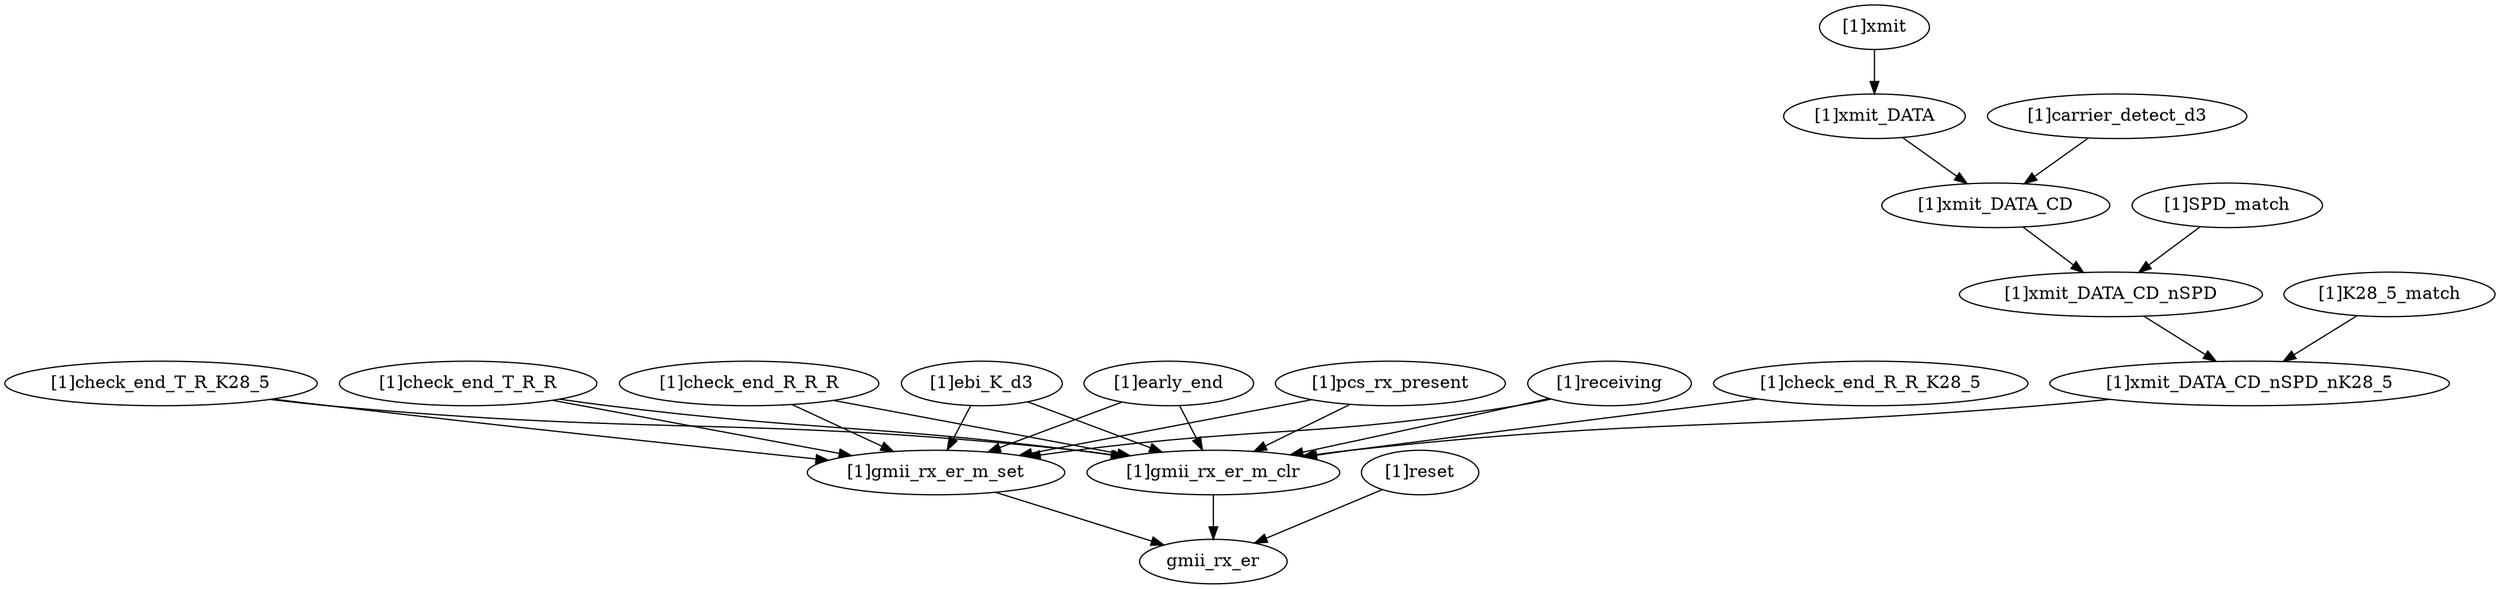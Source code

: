 strict digraph "" {
	"[1]check_end_R_R_R"	 [complexity=3,
		importance=0.0657887244887,
		rank=0.0219295748296];
	"[1]gmii_rx_er_m_clr"	 [complexity=1,
		importance=0.0299253932696,
		rank=0.0299253932696];
	"[1]check_end_R_R_R" -> "[1]gmii_rx_er_m_clr";
	"[1]gmii_rx_er_m_set"	 [complexity=1,
		importance=0.044289456628,
		rank=0.044289456628];
	"[1]check_end_R_R_R" -> "[1]gmii_rx_er_m_set";
	"[1]ebi_K_d3"	 [complexity=2,
		importance=0.034528168837,
		rank=0.0172640844185];
	"[1]ebi_K_d3" -> "[1]gmii_rx_er_m_clr";
	"[1]ebi_K_d3" -> "[1]gmii_rx_er_m_set";
	"[1]xmit_DATA_CD"	 [complexity=8,
		importance=0.0778932156046,
		rank=0.00973665195058];
	"[1]xmit_DATA_CD_nSPD"	 [complexity=5,
		importance=0.0711053528028,
		rank=0.0142210705606];
	"[1]xmit_DATA_CD" -> "[1]xmit_DATA_CD_nSPD";
	"[1]early_end"	 [complexity=2,
		importance=0.0705866310069,
		rank=0.0352933155034];
	"[1]early_end" -> "[1]gmii_rx_er_m_clr";
	"[1]early_end" -> "[1]gmii_rx_er_m_set";
	gmii_rx_er	 [complexity=0,
		importance=0.0166327714366,
		rank=0.0];
	"[1]pcs_rx_present"	 [complexity=2,
		importance=0.376047538003,
		rank=0.188023769001];
	"[1]pcs_rx_present" -> "[1]gmii_rx_er_m_clr";
	"[1]pcs_rx_present" -> "[1]gmii_rx_er_m_set";
	"[1]xmit"	 [complexity=13,
		importance=0.0874588817586,
		rank=0.00672760628912];
	"[1]xmit_DATA"	 [complexity=11,
		importance=0.0830439651832,
		rank=0.00754945138029];
	"[1]xmit" -> "[1]xmit_DATA";
	"[1]receiving"	 [complexity=2,
		importance=0.041804424466,
		rank=0.020902212233];
	"[1]receiving" -> "[1]gmii_rx_er_m_clr";
	"[1]receiving" -> "[1]gmii_rx_er_m_set";
	"[1]xmit_DATA" -> "[1]xmit_DATA_CD";
	"[1]carrier_detect_d3"	 [complexity=11,
		importance=0.0862403297399,
		rank=0.00784002997636];
	"[1]carrier_detect_d3" -> "[1]xmit_DATA_CD";
	"[1]xmit_DATA_CD_nSPD_nK28_5"	 [complexity=2,
		importance=0.0657286996142,
		rank=0.0328643498071];
	"[1]xmit_DATA_CD_nSPD_nK28_5" -> "[1]gmii_rx_er_m_clr";
	"[1]gmii_rx_er_m_clr" -> gmii_rx_er;
	"[1]K28_5_match"	 [complexity=5,
		importance=0.0704812343844,
		rank=0.0140962468769];
	"[1]K28_5_match" -> "[1]xmit_DATA_CD_nSPD_nK28_5";
	"[1]SPD_match"	 [complexity=8,
		importance=0.0758578875729,
		rank=0.00948223594662];
	"[1]SPD_match" -> "[1]xmit_DATA_CD_nSPD";
	"[1]check_end_T_R_K28_5"	 [complexity=2,
		importance=0.0663405992411,
		rank=0.0331702996205];
	"[1]check_end_T_R_K28_5" -> "[1]gmii_rx_er_m_clr";
	"[1]check_end_T_R_K28_5" -> "[1]gmii_rx_er_m_set";
	"[1]check_end_T_R_R"	 [complexity=2,
		importance=0.0358633312191,
		rank=0.0179316656096];
	"[1]check_end_T_R_R" -> "[1]gmii_rx_er_m_clr";
	"[1]check_end_T_R_R" -> "[1]gmii_rx_er_m_set";
	"[1]check_end_R_R_K28_5"	 [complexity=2,
		importance=0.0364152059715,
		rank=0.0182076029857];
	"[1]check_end_R_R_K28_5" -> "[1]gmii_rx_er_m_clr";
	"[1]gmii_rx_er_m_set" -> gmii_rx_er;
	"[1]reset"	 [complexity=1,
		importance=0.0543132308853,
		rank=0.0543132308853];
	"[1]reset" -> gmii_rx_er;
	"[1]xmit_DATA_CD_nSPD" -> "[1]xmit_DATA_CD_nSPD_nK28_5";
}

